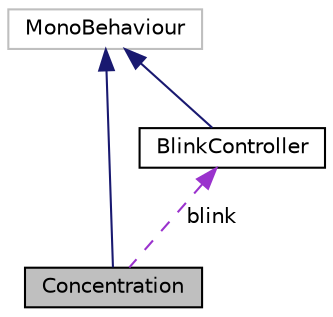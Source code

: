 digraph "Concentration"
{
 // LATEX_PDF_SIZE
  edge [fontname="Helvetica",fontsize="10",labelfontname="Helvetica",labelfontsize="10"];
  node [fontname="Helvetica",fontsize="10",shape=record];
  Node1 [label="Concentration",height=0.2,width=0.4,color="black", fillcolor="grey75", style="filled", fontcolor="black",tooltip=" "];
  Node2 -> Node1 [dir="back",color="midnightblue",fontsize="10",style="solid",fontname="Helvetica"];
  Node2 [label="MonoBehaviour",height=0.2,width=0.4,color="grey75", fillcolor="white", style="filled",tooltip=" "];
  Node3 -> Node1 [dir="back",color="darkorchid3",fontsize="10",style="dashed",label=" blink" ,fontname="Helvetica"];
  Node3 [label="BlinkController",height=0.2,width=0.4,color="black", fillcolor="white", style="filled",URL="$class_blink_controller.html",tooltip=" "];
  Node2 -> Node3 [dir="back",color="midnightblue",fontsize="10",style="solid",fontname="Helvetica"];
}
